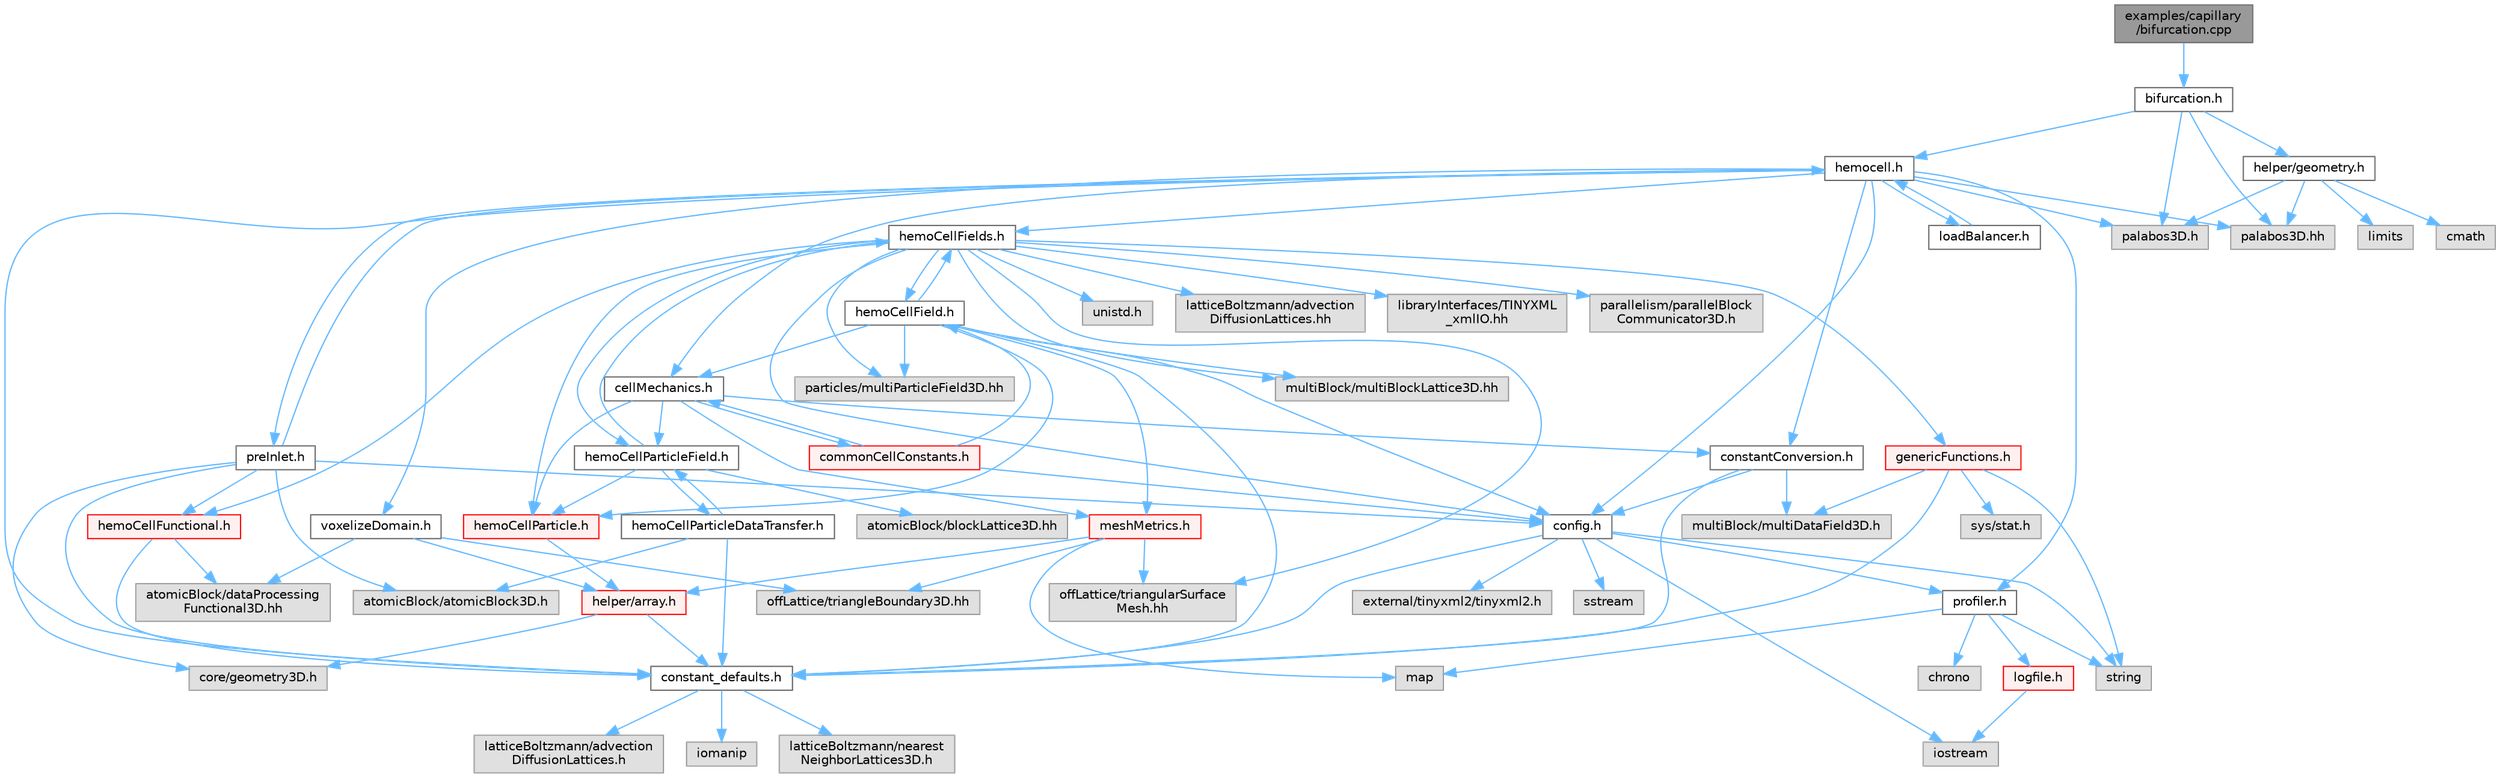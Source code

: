 digraph "examples/capillary/bifurcation.cpp"
{
 // LATEX_PDF_SIZE
  bgcolor="transparent";
  edge [fontname=Helvetica,fontsize=10,labelfontname=Helvetica,labelfontsize=10];
  node [fontname=Helvetica,fontsize=10,shape=box,height=0.2,width=0.4];
  Node1 [id="Node000001",label="examples/capillary\l/bifurcation.cpp",height=0.2,width=0.4,color="gray40", fillcolor="grey60", style="filled", fontcolor="black",tooltip=" "];
  Node1 -> Node2 [id="edge1_Node000001_Node000002",color="steelblue1",style="solid",tooltip=" "];
  Node2 [id="Node000002",label="bifurcation.h",height=0.2,width=0.4,color="grey40", fillcolor="white", style="filled",URL="$bifurcation_8h.html",tooltip=" "];
  Node2 -> Node3 [id="edge2_Node000002_Node000003",color="steelblue1",style="solid",tooltip=" "];
  Node3 [id="Node000003",label="helper/geometry.h",height=0.2,width=0.4,color="grey40", fillcolor="white", style="filled",URL="$geometry_8h.html",tooltip=" "];
  Node3 -> Node4 [id="edge3_Node000003_Node000004",color="steelblue1",style="solid",tooltip=" "];
  Node4 [id="Node000004",label="palabos3D.h",height=0.2,width=0.4,color="grey60", fillcolor="#E0E0E0", style="filled",tooltip=" "];
  Node3 -> Node5 [id="edge4_Node000003_Node000005",color="steelblue1",style="solid",tooltip=" "];
  Node5 [id="Node000005",label="palabos3D.hh",height=0.2,width=0.4,color="grey60", fillcolor="#E0E0E0", style="filled",tooltip=" "];
  Node3 -> Node6 [id="edge5_Node000003_Node000006",color="steelblue1",style="solid",tooltip=" "];
  Node6 [id="Node000006",label="cmath",height=0.2,width=0.4,color="grey60", fillcolor="#E0E0E0", style="filled",tooltip=" "];
  Node3 -> Node7 [id="edge6_Node000003_Node000007",color="steelblue1",style="solid",tooltip=" "];
  Node7 [id="Node000007",label="limits",height=0.2,width=0.4,color="grey60", fillcolor="#E0E0E0", style="filled",tooltip=" "];
  Node2 -> Node8 [id="edge7_Node000002_Node000008",color="steelblue1",style="solid",tooltip=" "];
  Node8 [id="Node000008",label="hemocell.h",height=0.2,width=0.4,color="grey40", fillcolor="white", style="filled",URL="$hemocell_8h.html",tooltip=" "];
  Node8 -> Node9 [id="edge8_Node000008_Node000009",color="steelblue1",style="solid",tooltip=" "];
  Node9 [id="Node000009",label="constant_defaults.h",height=0.2,width=0.4,color="grey40", fillcolor="white", style="filled",URL="$constant__defaults_8h.html",tooltip=" "];
  Node9 -> Node10 [id="edge9_Node000009_Node000010",color="steelblue1",style="solid",tooltip=" "];
  Node10 [id="Node000010",label="iomanip",height=0.2,width=0.4,color="grey60", fillcolor="#E0E0E0", style="filled",tooltip=" "];
  Node9 -> Node11 [id="edge10_Node000009_Node000011",color="steelblue1",style="solid",tooltip=" "];
  Node11 [id="Node000011",label="latticeBoltzmann/nearest\lNeighborLattices3D.h",height=0.2,width=0.4,color="grey60", fillcolor="#E0E0E0", style="filled",tooltip=" "];
  Node9 -> Node12 [id="edge11_Node000009_Node000012",color="steelblue1",style="solid",tooltip=" "];
  Node12 [id="Node000012",label="latticeBoltzmann/advection\lDiffusionLattices.h",height=0.2,width=0.4,color="grey60", fillcolor="#E0E0E0", style="filled",tooltip=" "];
  Node8 -> Node13 [id="edge12_Node000008_Node000013",color="steelblue1",style="solid",tooltip=" "];
  Node13 [id="Node000013",label="config.h",height=0.2,width=0.4,color="grey40", fillcolor="white", style="filled",URL="$config_8h.html",tooltip=" "];
  Node13 -> Node14 [id="edge13_Node000013_Node000014",color="steelblue1",style="solid",tooltip=" "];
  Node14 [id="Node000014",label="profiler.h",height=0.2,width=0.4,color="grey40", fillcolor="white", style="filled",URL="$profiler_8h.html",tooltip=" "];
  Node14 -> Node15 [id="edge14_Node000014_Node000015",color="steelblue1",style="solid",tooltip=" "];
  Node15 [id="Node000015",label="chrono",height=0.2,width=0.4,color="grey60", fillcolor="#E0E0E0", style="filled",tooltip=" "];
  Node14 -> Node16 [id="edge15_Node000014_Node000016",color="steelblue1",style="solid",tooltip=" "];
  Node16 [id="Node000016",label="string",height=0.2,width=0.4,color="grey60", fillcolor="#E0E0E0", style="filled",tooltip=" "];
  Node14 -> Node17 [id="edge16_Node000014_Node000017",color="steelblue1",style="solid",tooltip=" "];
  Node17 [id="Node000017",label="map",height=0.2,width=0.4,color="grey60", fillcolor="#E0E0E0", style="filled",tooltip=" "];
  Node14 -> Node18 [id="edge17_Node000014_Node000018",color="steelblue1",style="solid",tooltip=" "];
  Node18 [id="Node000018",label="logfile.h",height=0.2,width=0.4,color="red", fillcolor="#FFF0F0", style="filled",URL="$logfile_8h.html",tooltip=" "];
  Node18 -> Node20 [id="edge18_Node000018_Node000020",color="steelblue1",style="solid",tooltip=" "];
  Node20 [id="Node000020",label="iostream",height=0.2,width=0.4,color="grey60", fillcolor="#E0E0E0", style="filled",tooltip=" "];
  Node13 -> Node21 [id="edge19_Node000013_Node000021",color="steelblue1",style="solid",tooltip=" "];
  Node21 [id="Node000021",label="external/tinyxml2/tinyxml2.h",height=0.2,width=0.4,color="grey60", fillcolor="#E0E0E0", style="filled",tooltip=" "];
  Node13 -> Node9 [id="edge20_Node000013_Node000009",color="steelblue1",style="solid",tooltip=" "];
  Node13 -> Node16 [id="edge21_Node000013_Node000016",color="steelblue1",style="solid",tooltip=" "];
  Node13 -> Node20 [id="edge22_Node000013_Node000020",color="steelblue1",style="solid",tooltip=" "];
  Node13 -> Node22 [id="edge23_Node000013_Node000022",color="steelblue1",style="solid",tooltip=" "];
  Node22 [id="Node000022",label="sstream",height=0.2,width=0.4,color="grey60", fillcolor="#E0E0E0", style="filled",tooltip=" "];
  Node8 -> Node23 [id="edge24_Node000008_Node000023",color="steelblue1",style="solid",tooltip=" "];
  Node23 [id="Node000023",label="hemoCellFields.h",height=0.2,width=0.4,color="grey40", fillcolor="white", style="filled",URL="$hemoCellFields_8h.html",tooltip=" "];
  Node23 -> Node24 [id="edge25_Node000023_Node000024",color="steelblue1",style="solid",tooltip=" "];
  Node24 [id="Node000024",label="hemoCellParticleField.h",height=0.2,width=0.4,color="grey40", fillcolor="white", style="filled",URL="$hemoCellParticleField_8h.html",tooltip=" "];
  Node24 -> Node23 [id="edge26_Node000024_Node000023",color="steelblue1",style="solid",tooltip=" "];
  Node24 -> Node25 [id="edge27_Node000024_Node000025",color="steelblue1",style="solid",tooltip=" "];
  Node25 [id="Node000025",label="hemoCellParticleDataTransfer.h",height=0.2,width=0.4,color="grey40", fillcolor="white", style="filled",URL="$hemoCellParticleDataTransfer_8h.html",tooltip=" "];
  Node25 -> Node26 [id="edge28_Node000025_Node000026",color="steelblue1",style="solid",tooltip=" "];
  Node26 [id="Node000026",label="atomicBlock/atomicBlock3D.h",height=0.2,width=0.4,color="grey60", fillcolor="#E0E0E0", style="filled",tooltip=" "];
  Node25 -> Node24 [id="edge29_Node000025_Node000024",color="steelblue1",style="solid",tooltip=" "];
  Node25 -> Node9 [id="edge30_Node000025_Node000009",color="steelblue1",style="solid",tooltip=" "];
  Node24 -> Node27 [id="edge31_Node000024_Node000027",color="steelblue1",style="solid",tooltip=" "];
  Node27 [id="Node000027",label="hemoCellParticle.h",height=0.2,width=0.4,color="red", fillcolor="#FFF0F0", style="filled",URL="$hemoCellParticle_8h.html",tooltip=" "];
  Node27 -> Node28 [id="edge32_Node000027_Node000028",color="steelblue1",style="solid",tooltip=" "];
  Node28 [id="Node000028",label="helper/array.h",height=0.2,width=0.4,color="red", fillcolor="#FFF0F0", style="filled",URL="$array_8h.html",tooltip=" "];
  Node28 -> Node9 [id="edge33_Node000028_Node000009",color="steelblue1",style="solid",tooltip=" "];
  Node28 -> Node32 [id="edge34_Node000028_Node000032",color="steelblue1",style="solid",tooltip=" "];
  Node32 [id="Node000032",label="core/geometry3D.h",height=0.2,width=0.4,color="grey60", fillcolor="#E0E0E0", style="filled",tooltip=" "];
  Node24 -> Node35 [id="edge35_Node000024_Node000035",color="steelblue1",style="solid",tooltip=" "];
  Node35 [id="Node000035",label="atomicBlock/blockLattice3D.hh",height=0.2,width=0.4,color="grey60", fillcolor="#E0E0E0", style="filled",tooltip=" "];
  Node23 -> Node36 [id="edge36_Node000023_Node000036",color="steelblue1",style="solid",tooltip=" "];
  Node36 [id="Node000036",label="genericFunctions.h",height=0.2,width=0.4,color="red", fillcolor="#FFF0F0", style="filled",URL="$genericFunctions_8h.html",tooltip=" "];
  Node36 -> Node37 [id="edge37_Node000036_Node000037",color="steelblue1",style="solid",tooltip=" "];
  Node37 [id="Node000037",label="sys/stat.h",height=0.2,width=0.4,color="grey60", fillcolor="#E0E0E0", style="filled",tooltip=" "];
  Node36 -> Node16 [id="edge38_Node000036_Node000016",color="steelblue1",style="solid",tooltip=" "];
  Node36 -> Node42 [id="edge39_Node000036_Node000042",color="steelblue1",style="solid",tooltip=" "];
  Node42 [id="Node000042",label="multiBlock/multiDataField3D.h",height=0.2,width=0.4,color="grey60", fillcolor="#E0E0E0", style="filled",tooltip=" "];
  Node36 -> Node9 [id="edge40_Node000036_Node000009",color="steelblue1",style="solid",tooltip=" "];
  Node23 -> Node43 [id="edge41_Node000023_Node000043",color="steelblue1",style="solid",tooltip=" "];
  Node43 [id="Node000043",label="hemoCellFunctional.h",height=0.2,width=0.4,color="red", fillcolor="#FFF0F0", style="filled",URL="$hemoCellFunctional_8h.html",tooltip=" "];
  Node43 -> Node9 [id="edge42_Node000043_Node000009",color="steelblue1",style="solid",tooltip=" "];
  Node43 -> Node45 [id="edge43_Node000043_Node000045",color="steelblue1",style="solid",tooltip=" "];
  Node45 [id="Node000045",label="atomicBlock/dataProcessing\lFunctional3D.hh",height=0.2,width=0.4,color="grey60", fillcolor="#E0E0E0", style="filled",tooltip=" "];
  Node23 -> Node48 [id="edge44_Node000023_Node000048",color="steelblue1",style="solid",tooltip=" "];
  Node48 [id="Node000048",label="hemoCellField.h",height=0.2,width=0.4,color="grey40", fillcolor="white", style="filled",URL="$hemoCellField_8h.html",tooltip=" "];
  Node48 -> Node13 [id="edge45_Node000048_Node000013",color="steelblue1",style="solid",tooltip=" "];
  Node48 -> Node9 [id="edge46_Node000048_Node000009",color="steelblue1",style="solid",tooltip=" "];
  Node48 -> Node49 [id="edge47_Node000048_Node000049",color="steelblue1",style="solid",tooltip=" "];
  Node49 [id="Node000049",label="cellMechanics.h",height=0.2,width=0.4,color="grey40", fillcolor="white", style="filled",URL="$cellMechanics_8h.html",tooltip=" "];
  Node49 -> Node24 [id="edge48_Node000049_Node000024",color="steelblue1",style="solid",tooltip=" "];
  Node49 -> Node27 [id="edge49_Node000049_Node000027",color="steelblue1",style="solid",tooltip=" "];
  Node49 -> Node50 [id="edge50_Node000049_Node000050",color="steelblue1",style="solid",tooltip=" "];
  Node50 [id="Node000050",label="commonCellConstants.h",height=0.2,width=0.4,color="red", fillcolor="#FFF0F0", style="filled",URL="$commonCellConstants_8h.html",tooltip=" "];
  Node50 -> Node49 [id="edge51_Node000050_Node000049",color="steelblue1",style="solid",tooltip=" "];
  Node50 -> Node13 [id="edge52_Node000050_Node000013",color="steelblue1",style="solid",tooltip=" "];
  Node50 -> Node48 [id="edge53_Node000050_Node000048",color="steelblue1",style="solid",tooltip=" "];
  Node49 -> Node52 [id="edge54_Node000049_Node000052",color="steelblue1",style="solid",tooltip=" "];
  Node52 [id="Node000052",label="meshMetrics.h",height=0.2,width=0.4,color="red", fillcolor="#FFF0F0", style="filled",URL="$meshMetrics_8h.html",tooltip=" "];
  Node52 -> Node17 [id="edge55_Node000052_Node000017",color="steelblue1",style="solid",tooltip=" "];
  Node52 -> Node53 [id="edge56_Node000052_Node000053",color="steelblue1",style="solid",tooltip=" "];
  Node53 [id="Node000053",label="offLattice/triangularSurface\lMesh.hh",height=0.2,width=0.4,color="grey60", fillcolor="#E0E0E0", style="filled",tooltip=" "];
  Node52 -> Node54 [id="edge57_Node000052_Node000054",color="steelblue1",style="solid",tooltip=" "];
  Node54 [id="Node000054",label="offLattice/triangleBoundary3D.hh",height=0.2,width=0.4,color="grey60", fillcolor="#E0E0E0", style="filled",tooltip=" "];
  Node52 -> Node28 [id="edge58_Node000052_Node000028",color="steelblue1",style="solid",tooltip=" "];
  Node49 -> Node56 [id="edge59_Node000049_Node000056",color="steelblue1",style="solid",tooltip=" "];
  Node56 [id="Node000056",label="constantConversion.h",height=0.2,width=0.4,color="grey40", fillcolor="white", style="filled",URL="$constantConversion_8h.html",tooltip=" "];
  Node56 -> Node13 [id="edge60_Node000056_Node000013",color="steelblue1",style="solid",tooltip=" "];
  Node56 -> Node9 [id="edge61_Node000056_Node000009",color="steelblue1",style="solid",tooltip=" "];
  Node56 -> Node42 [id="edge62_Node000056_Node000042",color="steelblue1",style="solid",tooltip=" "];
  Node48 -> Node52 [id="edge63_Node000048_Node000052",color="steelblue1",style="solid",tooltip=" "];
  Node48 -> Node23 [id="edge64_Node000048_Node000023",color="steelblue1",style="solid",tooltip=" "];
  Node48 -> Node27 [id="edge65_Node000048_Node000027",color="steelblue1",style="solid",tooltip=" "];
  Node48 -> Node57 [id="edge66_Node000048_Node000057",color="steelblue1",style="solid",tooltip=" "];
  Node57 [id="Node000057",label="multiBlock/multiBlockLattice3D.hh",height=0.2,width=0.4,color="grey60", fillcolor="#E0E0E0", style="filled",tooltip=" "];
  Node48 -> Node58 [id="edge67_Node000048_Node000058",color="steelblue1",style="solid",tooltip=" "];
  Node58 [id="Node000058",label="particles/multiParticleField3D.hh",height=0.2,width=0.4,color="grey60", fillcolor="#E0E0E0", style="filled",tooltip=" "];
  Node23 -> Node27 [id="edge68_Node000023_Node000027",color="steelblue1",style="solid",tooltip=" "];
  Node23 -> Node13 [id="edge69_Node000023_Node000013",color="steelblue1",style="solid",tooltip=" "];
  Node23 -> Node59 [id="edge70_Node000023_Node000059",color="steelblue1",style="solid",tooltip=" "];
  Node59 [id="Node000059",label="unistd.h",height=0.2,width=0.4,color="grey60", fillcolor="#E0E0E0", style="filled",tooltip=" "];
  Node23 -> Node60 [id="edge71_Node000023_Node000060",color="steelblue1",style="solid",tooltip=" "];
  Node60 [id="Node000060",label="latticeBoltzmann/advection\lDiffusionLattices.hh",height=0.2,width=0.4,color="grey60", fillcolor="#E0E0E0", style="filled",tooltip=" "];
  Node23 -> Node57 [id="edge72_Node000023_Node000057",color="steelblue1",style="solid",tooltip=" "];
  Node23 -> Node53 [id="edge73_Node000023_Node000053",color="steelblue1",style="solid",tooltip=" "];
  Node23 -> Node61 [id="edge74_Node000023_Node000061",color="steelblue1",style="solid",tooltip=" "];
  Node61 [id="Node000061",label="libraryInterfaces/TINYXML\l_xmlIO.hh",height=0.2,width=0.4,color="grey60", fillcolor="#E0E0E0", style="filled",tooltip=" "];
  Node23 -> Node58 [id="edge75_Node000023_Node000058",color="steelblue1",style="solid",tooltip=" "];
  Node23 -> Node62 [id="edge76_Node000023_Node000062",color="steelblue1",style="solid",tooltip=" "];
  Node62 [id="Node000062",label="parallelism/parallelBlock\lCommunicator3D.h",height=0.2,width=0.4,color="grey60", fillcolor="#E0E0E0", style="filled",tooltip=" "];
  Node8 -> Node63 [id="edge77_Node000008_Node000063",color="steelblue1",style="solid",tooltip=" "];
  Node63 [id="Node000063",label="loadBalancer.h",height=0.2,width=0.4,color="grey40", fillcolor="white", style="filled",URL="$loadBalancer_8h.html",tooltip=" "];
  Node63 -> Node8 [id="edge78_Node000063_Node000008",color="steelblue1",style="solid",tooltip=" "];
  Node8 -> Node14 [id="edge79_Node000008_Node000014",color="steelblue1",style="solid",tooltip=" "];
  Node8 -> Node49 [id="edge80_Node000008_Node000049",color="steelblue1",style="solid",tooltip=" "];
  Node8 -> Node56 [id="edge81_Node000008_Node000056",color="steelblue1",style="solid",tooltip=" "];
  Node8 -> Node64 [id="edge82_Node000008_Node000064",color="steelblue1",style="solid",tooltip=" "];
  Node64 [id="Node000064",label="preInlet.h",height=0.2,width=0.4,color="grey40", fillcolor="white", style="filled",URL="$preInlet_8h.html",tooltip=" "];
  Node64 -> Node9 [id="edge83_Node000064_Node000009",color="steelblue1",style="solid",tooltip=" "];
  Node64 -> Node43 [id="edge84_Node000064_Node000043",color="steelblue1",style="solid",tooltip=" "];
  Node64 -> Node32 [id="edge85_Node000064_Node000032",color="steelblue1",style="solid",tooltip=" "];
  Node64 -> Node26 [id="edge86_Node000064_Node000026",color="steelblue1",style="solid",tooltip=" "];
  Node64 -> Node13 [id="edge87_Node000064_Node000013",color="steelblue1",style="solid",tooltip=" "];
  Node64 -> Node8 [id="edge88_Node000064_Node000008",color="steelblue1",style="solid",tooltip=" "];
  Node8 -> Node65 [id="edge89_Node000008_Node000065",color="steelblue1",style="solid",tooltip=" "];
  Node65 [id="Node000065",label="voxelizeDomain.h",height=0.2,width=0.4,color="grey40", fillcolor="white", style="filled",URL="$voxelizeDomain_8h.html",tooltip=" "];
  Node65 -> Node45 [id="edge90_Node000065_Node000045",color="steelblue1",style="solid",tooltip=" "];
  Node65 -> Node54 [id="edge91_Node000065_Node000054",color="steelblue1",style="solid",tooltip=" "];
  Node65 -> Node28 [id="edge92_Node000065_Node000028",color="steelblue1",style="solid",tooltip=" "];
  Node8 -> Node4 [id="edge93_Node000008_Node000004",color="steelblue1",style="solid",tooltip=" "];
  Node8 -> Node5 [id="edge94_Node000008_Node000005",color="steelblue1",style="solid",tooltip=" "];
  Node2 -> Node4 [id="edge95_Node000002_Node000004",color="steelblue1",style="solid",tooltip=" "];
  Node2 -> Node5 [id="edge96_Node000002_Node000005",color="steelblue1",style="solid",tooltip=" "];
}
